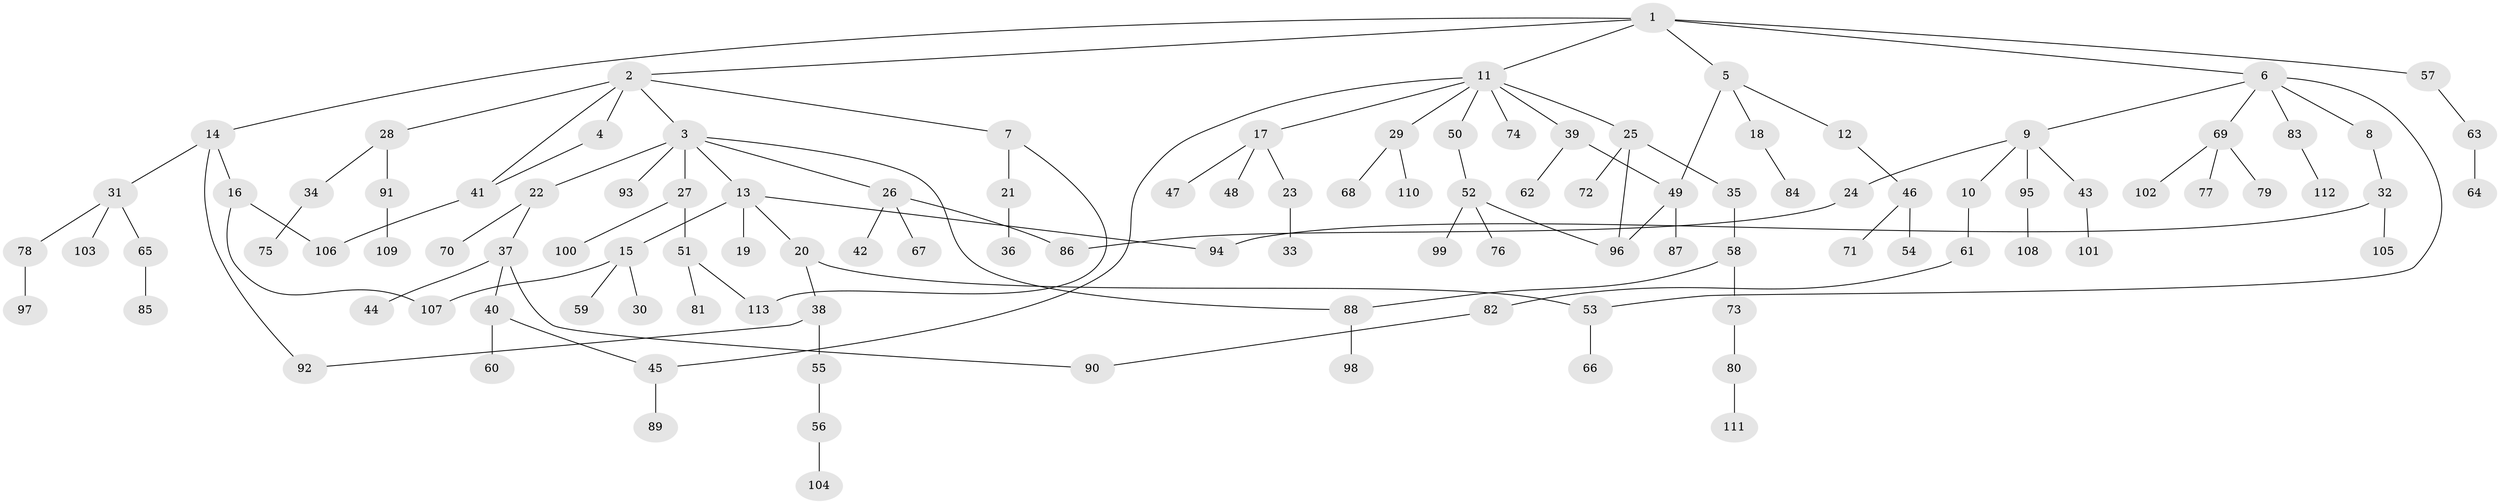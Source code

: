 // Generated by graph-tools (version 1.1) at 2025/34/03/09/25 02:34:05]
// undirected, 113 vertices, 126 edges
graph export_dot {
graph [start="1"]
  node [color=gray90,style=filled];
  1;
  2;
  3;
  4;
  5;
  6;
  7;
  8;
  9;
  10;
  11;
  12;
  13;
  14;
  15;
  16;
  17;
  18;
  19;
  20;
  21;
  22;
  23;
  24;
  25;
  26;
  27;
  28;
  29;
  30;
  31;
  32;
  33;
  34;
  35;
  36;
  37;
  38;
  39;
  40;
  41;
  42;
  43;
  44;
  45;
  46;
  47;
  48;
  49;
  50;
  51;
  52;
  53;
  54;
  55;
  56;
  57;
  58;
  59;
  60;
  61;
  62;
  63;
  64;
  65;
  66;
  67;
  68;
  69;
  70;
  71;
  72;
  73;
  74;
  75;
  76;
  77;
  78;
  79;
  80;
  81;
  82;
  83;
  84;
  85;
  86;
  87;
  88;
  89;
  90;
  91;
  92;
  93;
  94;
  95;
  96;
  97;
  98;
  99;
  100;
  101;
  102;
  103;
  104;
  105;
  106;
  107;
  108;
  109;
  110;
  111;
  112;
  113;
  1 -- 2;
  1 -- 5;
  1 -- 6;
  1 -- 11;
  1 -- 14;
  1 -- 57;
  2 -- 3;
  2 -- 4;
  2 -- 7;
  2 -- 28;
  2 -- 41;
  3 -- 13;
  3 -- 22;
  3 -- 26;
  3 -- 27;
  3 -- 93;
  3 -- 88;
  4 -- 41;
  5 -- 12;
  5 -- 18;
  5 -- 49;
  6 -- 8;
  6 -- 9;
  6 -- 53;
  6 -- 69;
  6 -- 83;
  7 -- 21;
  7 -- 113;
  8 -- 32;
  9 -- 10;
  9 -- 24;
  9 -- 43;
  9 -- 95;
  10 -- 61;
  11 -- 17;
  11 -- 25;
  11 -- 29;
  11 -- 39;
  11 -- 50;
  11 -- 74;
  11 -- 45;
  12 -- 46;
  13 -- 15;
  13 -- 19;
  13 -- 20;
  13 -- 94;
  14 -- 16;
  14 -- 31;
  14 -- 92;
  15 -- 30;
  15 -- 59;
  15 -- 107;
  16 -- 107;
  16 -- 106;
  17 -- 23;
  17 -- 47;
  17 -- 48;
  18 -- 84;
  20 -- 38;
  20 -- 53;
  21 -- 36;
  22 -- 37;
  22 -- 70;
  23 -- 33;
  24 -- 86;
  25 -- 35;
  25 -- 72;
  25 -- 96;
  26 -- 42;
  26 -- 67;
  26 -- 86;
  27 -- 51;
  27 -- 100;
  28 -- 34;
  28 -- 91;
  29 -- 68;
  29 -- 110;
  31 -- 65;
  31 -- 78;
  31 -- 103;
  32 -- 94;
  32 -- 105;
  34 -- 75;
  35 -- 58;
  37 -- 40;
  37 -- 44;
  37 -- 90;
  38 -- 55;
  38 -- 92;
  39 -- 49;
  39 -- 62;
  40 -- 45;
  40 -- 60;
  41 -- 106;
  43 -- 101;
  45 -- 89;
  46 -- 54;
  46 -- 71;
  49 -- 87;
  49 -- 96;
  50 -- 52;
  51 -- 81;
  51 -- 113;
  52 -- 76;
  52 -- 96;
  52 -- 99;
  53 -- 66;
  55 -- 56;
  56 -- 104;
  57 -- 63;
  58 -- 73;
  58 -- 88;
  61 -- 82;
  63 -- 64;
  65 -- 85;
  69 -- 77;
  69 -- 79;
  69 -- 102;
  73 -- 80;
  78 -- 97;
  80 -- 111;
  82 -- 90;
  83 -- 112;
  88 -- 98;
  91 -- 109;
  95 -- 108;
}
